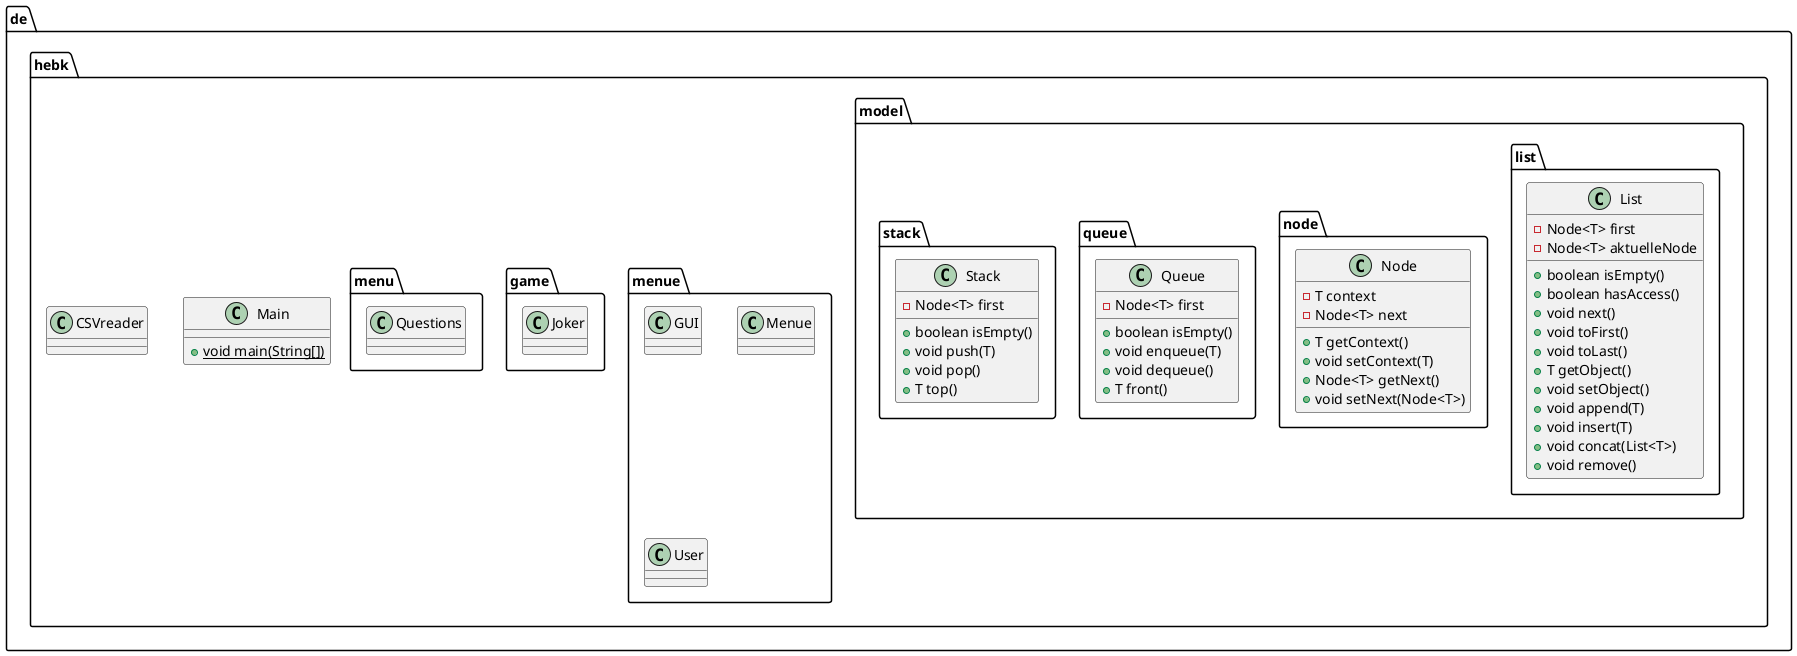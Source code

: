 @startuml
'https://plantuml.com/class-diagram
/'
abstract class AbstractList
abstract AbstractCollection
interface List
interface Collection

List <|-- AbstractList
Collection <|-- AbstractCollection

Collection <|- List
AbstractCollection <|- AbstractList
AbstractList <|-- ArrayList

class ArrayList {
Object[] elementData
size()
}

enum TimeUnit {
DAYS
HOURS
MINUTES
}
'/

class de.hebk.model.list.List {
- Node<T> first
- Node<T> aktuelleNode
+ boolean isEmpty()
+ boolean hasAccess()
+ void next()
+ void toFirst()
+ void toLast()
+ T getObject()
+ void setObject()
+ void append(T)
+ void insert(T)
+ void concat(List<T>)
+ void remove()
}

class de.hebk.model.node.Node {
- T context
- Node<T> next
+ T getContext()
+ void setContext(T)
+ Node<T> getNext()
+ void setNext(Node<T>)
}

class de.hebk.model.queue.Queue {
- Node<T> first
+ boolean isEmpty()
+ void enqueue(T)
+ void dequeue()
+ T front()
}
class de.hebk.model.stack.Stack {
- Node<T> first
+ boolean isEmpty()
+ void push(T)
+ void pop()
+ T top()
}
class de.hebk.Main {
+ {static} void main(String[])
}

class de.hebk.menue.GUI {

}

class de.hebk.menue.Menue {

}

class de.hebk.game.Joker{

}

class de.hebk.menue.User{

}
'speichern von bestenliste

class de.hebk.menu.Questions{

}

class de.hebk.CSVreader{

}

@enduml